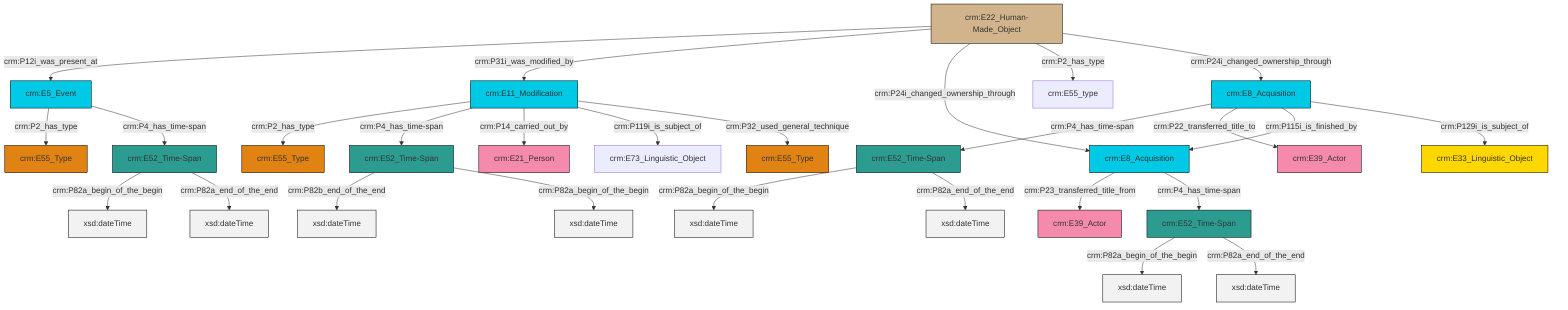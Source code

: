 graph TD
classDef Literal fill:#f2f2f2,stroke:#000000;
classDef CRM_Entity fill:#FFFFFF,stroke:#000000;
classDef Temporal_Entity fill:#00C9E6, stroke:#000000;
classDef Type fill:#E18312, stroke:#000000;
classDef Time-Span fill:#2C9C91, stroke:#000000;
classDef Appellation fill:#FFEB7F, stroke:#000000;
classDef Place fill:#008836, stroke:#000000;
classDef Persistent_Item fill:#B266B2, stroke:#000000;
classDef Conceptual_Object fill:#FFD700, stroke:#000000;
classDef Physical_Thing fill:#D2B48C, stroke:#000000;
classDef Actor fill:#f58aad, stroke:#000000;
classDef PC_Classes fill:#4ce600, stroke:#000000;
classDef Multi fill:#cccccc,stroke:#000000;

2["crm:E22_Human-Made_Object"]:::Physical_Thing -->|crm:P12i_was_present_at| 3["crm:E5_Event"]:::Temporal_Entity
6["crm:E52_Time-Span"]:::Time-Span -->|crm:P82a_begin_of_the_begin| 7[xsd:dateTime]:::Literal
8["crm:E52_Time-Span"]:::Time-Span -->|crm:P82a_begin_of_the_begin| 9[xsd:dateTime]:::Literal
10["crm:E11_Modification"]:::Temporal_Entity -->|crm:P2_has_type| 0["crm:E55_Type"]:::Type
2["crm:E22_Human-Made_Object"]:::Physical_Thing -->|crm:P31i_was_modified_by| 10["crm:E11_Modification"]:::Temporal_Entity
13["crm:E52_Time-Span"]:::Time-Span -->|crm:P82b_end_of_the_end| 14[xsd:dateTime]:::Literal
8["crm:E52_Time-Span"]:::Time-Span -->|crm:P82a_end_of_the_end| 15[xsd:dateTime]:::Literal
3["crm:E5_Event"]:::Temporal_Entity -->|crm:P2_has_type| 16["crm:E55_Type"]:::Type
3["crm:E5_Event"]:::Temporal_Entity -->|crm:P4_has_time-span| 6["crm:E52_Time-Span"]:::Time-Span
20["crm:E52_Time-Span"]:::Time-Span -->|crm:P82a_begin_of_the_begin| 21[xsd:dateTime]:::Literal
2["crm:E22_Human-Made_Object"]:::Physical_Thing -->|crm:P24i_changed_ownership_through| 23["crm:E8_Acquisition"]:::Temporal_Entity
25["crm:E8_Acquisition"]:::Temporal_Entity -->|crm:P4_has_time-span| 8["crm:E52_Time-Span"]:::Time-Span
13["crm:E52_Time-Span"]:::Time-Span -->|crm:P82a_begin_of_the_begin| 26[xsd:dateTime]:::Literal
10["crm:E11_Modification"]:::Temporal_Entity -->|crm:P4_has_time-span| 13["crm:E52_Time-Span"]:::Time-Span
23["crm:E8_Acquisition"]:::Temporal_Entity -->|crm:P23_transferred_title_from| 30["crm:E39_Actor"]:::Actor
25["crm:E8_Acquisition"]:::Temporal_Entity -->|crm:P22_transferred_title_to| 31["crm:E39_Actor"]:::Actor
10["crm:E11_Modification"]:::Temporal_Entity -->|crm:P14_carried_out_by| 32["crm:E21_Person"]:::Actor
20["crm:E52_Time-Span"]:::Time-Span -->|crm:P82a_end_of_the_end| 35[xsd:dateTime]:::Literal
25["crm:E8_Acquisition"]:::Temporal_Entity -->|crm:P115i_is_finished_by| 23["crm:E8_Acquisition"]:::Temporal_Entity
10["crm:E11_Modification"]:::Temporal_Entity -->|crm:P119i_is_subject_of| 36["crm:E73_Linguistic_Object"]:::Default
2["crm:E22_Human-Made_Object"]:::Physical_Thing -->|crm:P2_has_type| 27["crm:E55_type"]:::Default
6["crm:E52_Time-Span"]:::Time-Span -->|crm:P82a_end_of_the_end| 39[xsd:dateTime]:::Literal
2["crm:E22_Human-Made_Object"]:::Physical_Thing -->|crm:P24i_changed_ownership_through| 25["crm:E8_Acquisition"]:::Temporal_Entity
25["crm:E8_Acquisition"]:::Temporal_Entity -->|crm:P129i_is_subject_of| 18["crm:E33_Linguistic_Object"]:::Conceptual_Object
10["crm:E11_Modification"]:::Temporal_Entity -->|crm:P32_used_general_technique| 4["crm:E55_Type"]:::Type
23["crm:E8_Acquisition"]:::Temporal_Entity -->|crm:P4_has_time-span| 20["crm:E52_Time-Span"]:::Time-Span